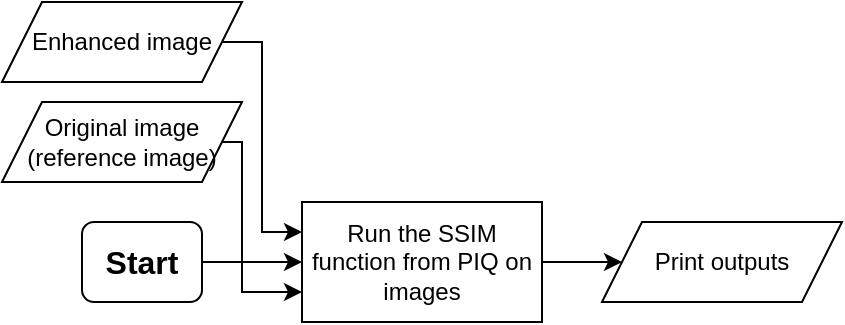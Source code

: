 <mxfile version="24.8.6">
  <diagram name="Page-1" id="8bfirz3oWDYka6PuBPYK">
    <mxGraphModel dx="790" dy="392" grid="1" gridSize="10" guides="1" tooltips="1" connect="1" arrows="1" fold="1" page="1" pageScale="1" pageWidth="850" pageHeight="1100" math="0" shadow="0">
      <root>
        <mxCell id="0" />
        <mxCell id="1" parent="0" />
        <mxCell id="c5VY2Wb4ZyjpvdkWRZNB-8" style="edgeStyle=orthogonalEdgeStyle;rounded=0;orthogonalLoop=1;jettySize=auto;html=1;exitX=1;exitY=0.5;exitDx=0;exitDy=0;entryX=0;entryY=0.75;entryDx=0;entryDy=0;" edge="1" parent="1" source="c5VY2Wb4ZyjpvdkWRZNB-1" target="c5VY2Wb4ZyjpvdkWRZNB-5">
          <mxGeometry relative="1" as="geometry">
            <Array as="points">
              <mxPoint x="150" y="80" />
              <mxPoint x="150" y="155" />
            </Array>
          </mxGeometry>
        </mxCell>
        <mxCell id="c5VY2Wb4ZyjpvdkWRZNB-1" value="Original image&lt;br&gt;(reference image)" style="shape=parallelogram;perimeter=parallelogramPerimeter;whiteSpace=wrap;html=1;fixedSize=1;" vertex="1" parent="1">
          <mxGeometry x="30" y="60" width="120" height="40" as="geometry" />
        </mxCell>
        <mxCell id="c5VY2Wb4ZyjpvdkWRZNB-7" style="edgeStyle=orthogonalEdgeStyle;rounded=0;orthogonalLoop=1;jettySize=auto;html=1;exitX=1;exitY=0.5;exitDx=0;exitDy=0;entryX=0;entryY=0.25;entryDx=0;entryDy=0;" edge="1" parent="1" source="c5VY2Wb4ZyjpvdkWRZNB-2" target="c5VY2Wb4ZyjpvdkWRZNB-5">
          <mxGeometry relative="1" as="geometry">
            <Array as="points">
              <mxPoint x="160" y="30" />
              <mxPoint x="160" y="125" />
            </Array>
          </mxGeometry>
        </mxCell>
        <mxCell id="c5VY2Wb4ZyjpvdkWRZNB-2" value="Enhanced image" style="shape=parallelogram;perimeter=parallelogramPerimeter;whiteSpace=wrap;html=1;fixedSize=1;" vertex="1" parent="1">
          <mxGeometry x="30" y="10" width="120" height="40" as="geometry" />
        </mxCell>
        <mxCell id="c5VY2Wb4ZyjpvdkWRZNB-6" style="edgeStyle=orthogonalEdgeStyle;rounded=0;orthogonalLoop=1;jettySize=auto;html=1;exitX=1;exitY=0.5;exitDx=0;exitDy=0;entryX=0;entryY=0.5;entryDx=0;entryDy=0;" edge="1" parent="1" source="c5VY2Wb4ZyjpvdkWRZNB-3" target="c5VY2Wb4ZyjpvdkWRZNB-5">
          <mxGeometry relative="1" as="geometry" />
        </mxCell>
        <mxCell id="c5VY2Wb4ZyjpvdkWRZNB-3" value="&lt;b&gt;&lt;font style=&quot;font-size: 16px;&quot;&gt;Start&lt;/font&gt;&lt;/b&gt;" style="rounded=1;whiteSpace=wrap;html=1;" vertex="1" parent="1">
          <mxGeometry x="70" y="120" width="60" height="40" as="geometry" />
        </mxCell>
        <mxCell id="c5VY2Wb4ZyjpvdkWRZNB-4" value="Print outputs" style="shape=parallelogram;perimeter=parallelogramPerimeter;whiteSpace=wrap;html=1;fixedSize=1;" vertex="1" parent="1">
          <mxGeometry x="330" y="120" width="120" height="40" as="geometry" />
        </mxCell>
        <mxCell id="c5VY2Wb4ZyjpvdkWRZNB-9" style="edgeStyle=orthogonalEdgeStyle;rounded=0;orthogonalLoop=1;jettySize=auto;html=1;exitX=1;exitY=0.5;exitDx=0;exitDy=0;entryX=0;entryY=0.5;entryDx=0;entryDy=0;" edge="1" parent="1" source="c5VY2Wb4ZyjpvdkWRZNB-5" target="c5VY2Wb4ZyjpvdkWRZNB-4">
          <mxGeometry relative="1" as="geometry" />
        </mxCell>
        <mxCell id="c5VY2Wb4ZyjpvdkWRZNB-5" value="Run the SSIM function from PIQ on images" style="rounded=0;whiteSpace=wrap;html=1;" vertex="1" parent="1">
          <mxGeometry x="180" y="110" width="120" height="60" as="geometry" />
        </mxCell>
      </root>
    </mxGraphModel>
  </diagram>
</mxfile>
